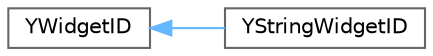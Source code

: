 digraph "Graphical Class Hierarchy"
{
 // LATEX_PDF_SIZE
  bgcolor="transparent";
  edge [fontname=Helvetica,fontsize=10,labelfontname=Helvetica,labelfontsize=10];
  node [fontname=Helvetica,fontsize=10,shape=box,height=0.2,width=0.4];
  rankdir="LR";
  Node0 [id="Node000000",label="YWidgetID",height=0.2,width=0.4,color="grey40", fillcolor="white", style="filled",URL="$classYWidgetID.html",tooltip=" "];
  Node0 -> Node1 [id="edge151_Node000000_Node000001",dir="back",color="steelblue1",style="solid",tooltip=" "];
  Node1 [id="Node000001",label="YStringWidgetID",height=0.2,width=0.4,color="grey40", fillcolor="white", style="filled",URL="$classYStringWidgetID.html",tooltip=" "];
}
